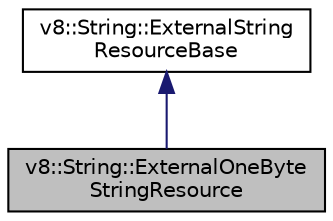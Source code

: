 digraph "v8::String::ExternalOneByteStringResource"
{
  edge [fontname="Helvetica",fontsize="10",labelfontname="Helvetica",labelfontsize="10"];
  node [fontname="Helvetica",fontsize="10",shape=record];
  Node1 [label="v8::String::ExternalOneByte\lStringResource",height=0.2,width=0.4,color="black", fillcolor="grey75", style="filled", fontcolor="black"];
  Node2 -> Node1 [dir="back",color="midnightblue",fontsize="10",style="solid",fontname="Helvetica"];
  Node2 [label="v8::String::ExternalString\lResourceBase",height=0.2,width=0.4,color="black", fillcolor="white", style="filled",URL="$classv8_1_1String_1_1ExternalStringResourceBase.html"];
}
